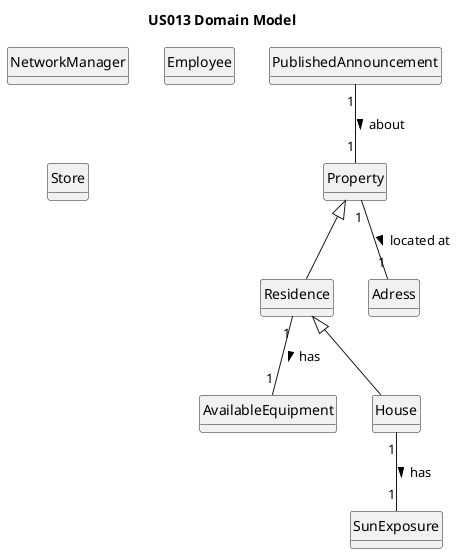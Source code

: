 @startuml
skinparam monochrome true
skinparam packageStyle rectangle
skinparam shadowing false

'left to right direction

hide circle
hide methods

title US013 Domain Model

class NetworkManager {
}

class Employee {
}

class Store {
}




PublishedAnnouncement "1" -- "1" Property : about >
Residence "1" -- "1" AvailableEquipment : has >
House "1" -- "1" SunExposure : has >
Property "1" -- "1" Adress : located at >
Residence <|-- House
Property <|-- Residence

@enduml